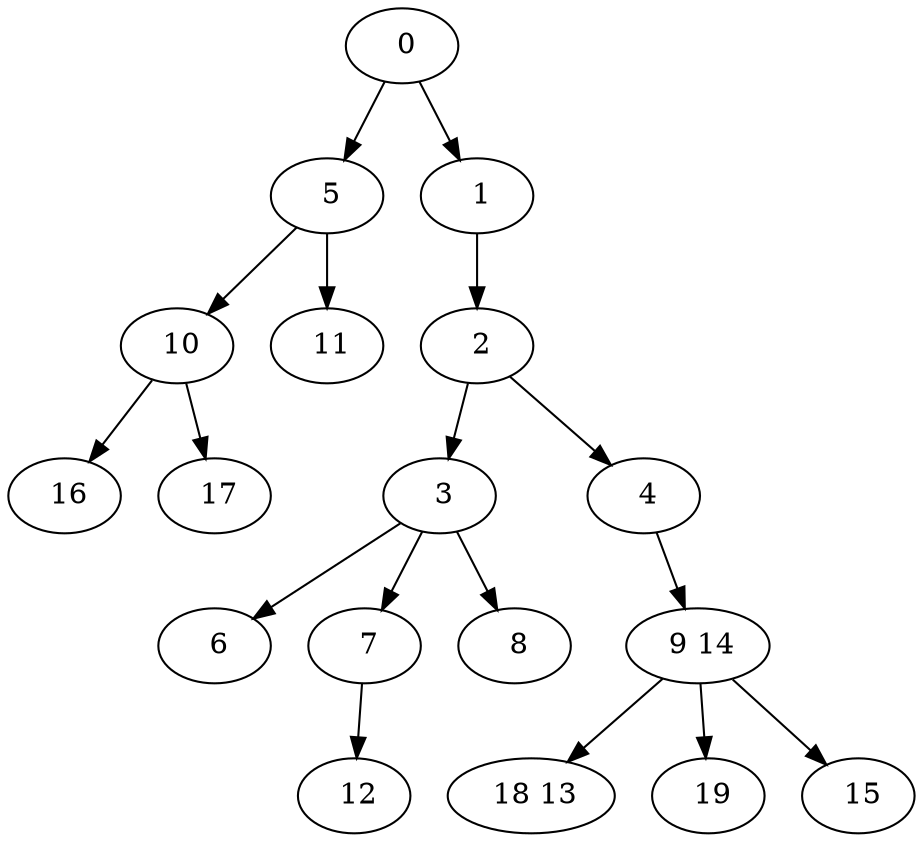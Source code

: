 digraph mytree {
" 0" -> " 5";
" 0" -> " 1";
" 5" -> " 10";
" 5" -> " 11";
" 1" -> " 2";
" 2" -> " 3";
" 2" -> " 4";
" 3" -> " 6";
" 3" -> " 7";
" 3" -> " 8";
" 4" -> " 9 14";
" 6";
" 7" -> " 12";
" 8";
" 9 14" -> " 18 13";
" 9 14" -> " 19";
" 9 14" -> " 15";
" 10" -> " 16";
" 10" -> " 17";
" 11";
" 12";
" 18 13";
" 16";
" 17";
" 19";
" 15";
}
